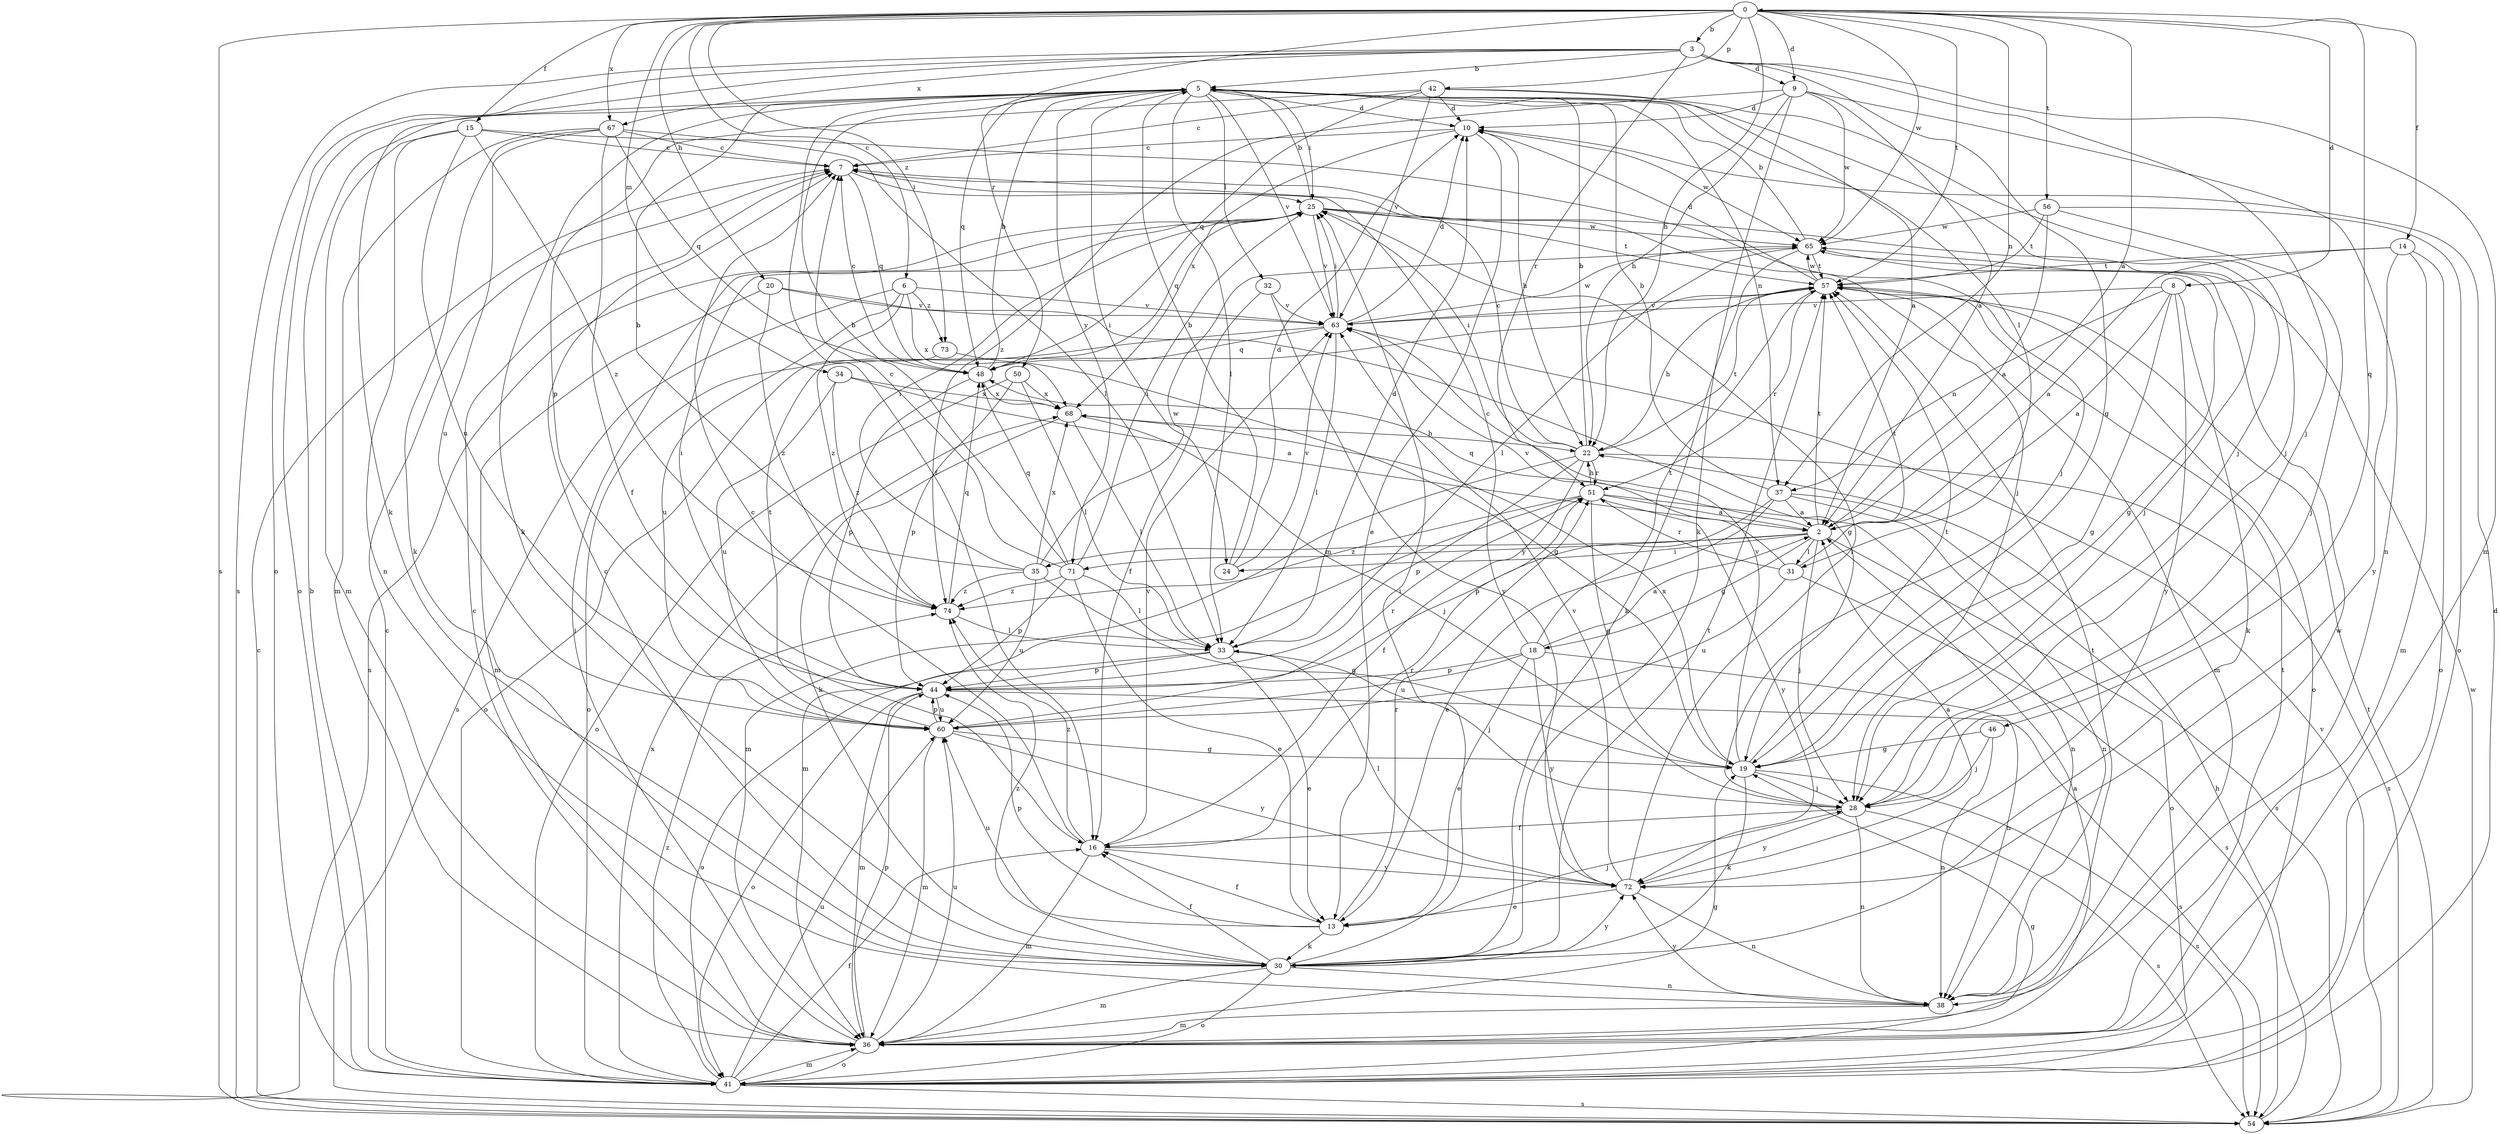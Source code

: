 strict digraph  {
0;
2;
3;
5;
6;
7;
8;
9;
10;
13;
14;
15;
16;
18;
19;
20;
22;
24;
25;
28;
30;
31;
32;
33;
34;
35;
36;
37;
38;
41;
42;
44;
46;
48;
50;
51;
54;
56;
57;
60;
63;
65;
67;
68;
71;
72;
73;
74;
0 -> 3  [label=b];
0 -> 6  [label=c];
0 -> 8  [label=d];
0 -> 9  [label=d];
0 -> 14  [label=f];
0 -> 15  [label=f];
0 -> 20  [label=h];
0 -> 22  [label=h];
0 -> 34  [label=m];
0 -> 37  [label=n];
0 -> 42  [label=p];
0 -> 46  [label=q];
0 -> 50  [label=r];
0 -> 54  [label=s];
0 -> 56  [label=t];
0 -> 57  [label=t];
0 -> 65  [label=w];
0 -> 67  [label=x];
0 -> 73  [label=z];
2 -> 0  [label=a];
2 -> 18  [label=g];
2 -> 24  [label=i];
2 -> 28  [label=j];
2 -> 31  [label=l];
2 -> 35  [label=m];
2 -> 41  [label=o];
2 -> 48  [label=q];
2 -> 57  [label=t];
2 -> 71  [label=y];
3 -> 5  [label=b];
3 -> 9  [label=d];
3 -> 19  [label=g];
3 -> 28  [label=j];
3 -> 30  [label=k];
3 -> 36  [label=m];
3 -> 41  [label=o];
3 -> 51  [label=r];
3 -> 54  [label=s];
3 -> 67  [label=x];
5 -> 10  [label=d];
5 -> 16  [label=f];
5 -> 24  [label=i];
5 -> 25  [label=i];
5 -> 28  [label=j];
5 -> 30  [label=k];
5 -> 31  [label=l];
5 -> 32  [label=l];
5 -> 33  [label=l];
5 -> 37  [label=n];
5 -> 41  [label=o];
5 -> 48  [label=q];
5 -> 63  [label=v];
5 -> 71  [label=y];
6 -> 54  [label=s];
6 -> 60  [label=u];
6 -> 63  [label=v];
6 -> 68  [label=x];
6 -> 73  [label=z];
6 -> 74  [label=z];
7 -> 25  [label=i];
7 -> 28  [label=j];
7 -> 48  [label=q];
8 -> 2  [label=a];
8 -> 19  [label=g];
8 -> 30  [label=k];
8 -> 37  [label=n];
8 -> 63  [label=v];
8 -> 72  [label=y];
9 -> 2  [label=a];
9 -> 10  [label=d];
9 -> 22  [label=h];
9 -> 30  [label=k];
9 -> 38  [label=n];
9 -> 65  [label=w];
9 -> 74  [label=z];
10 -> 7  [label=c];
10 -> 13  [label=e];
10 -> 22  [label=h];
10 -> 65  [label=w];
10 -> 68  [label=x];
13 -> 16  [label=f];
13 -> 28  [label=j];
13 -> 30  [label=k];
13 -> 44  [label=p];
13 -> 51  [label=r];
13 -> 60  [label=u];
14 -> 2  [label=a];
14 -> 36  [label=m];
14 -> 41  [label=o];
14 -> 57  [label=t];
14 -> 72  [label=y];
15 -> 7  [label=c];
15 -> 28  [label=j];
15 -> 36  [label=m];
15 -> 38  [label=n];
15 -> 60  [label=u];
15 -> 74  [label=z];
16 -> 7  [label=c];
16 -> 36  [label=m];
16 -> 51  [label=r];
16 -> 63  [label=v];
16 -> 72  [label=y];
16 -> 74  [label=z];
18 -> 2  [label=a];
18 -> 7  [label=c];
18 -> 13  [label=e];
18 -> 38  [label=n];
18 -> 44  [label=p];
18 -> 57  [label=t];
18 -> 60  [label=u];
18 -> 72  [label=y];
19 -> 28  [label=j];
19 -> 30  [label=k];
19 -> 54  [label=s];
19 -> 57  [label=t];
19 -> 63  [label=v];
19 -> 68  [label=x];
20 -> 19  [label=g];
20 -> 36  [label=m];
20 -> 63  [label=v];
20 -> 74  [label=z];
22 -> 5  [label=b];
22 -> 7  [label=c];
22 -> 16  [label=f];
22 -> 25  [label=i];
22 -> 36  [label=m];
22 -> 44  [label=p];
22 -> 51  [label=r];
22 -> 54  [label=s];
22 -> 57  [label=t];
24 -> 5  [label=b];
24 -> 10  [label=d];
24 -> 63  [label=v];
25 -> 5  [label=b];
25 -> 28  [label=j];
25 -> 48  [label=q];
25 -> 54  [label=s];
25 -> 57  [label=t];
25 -> 63  [label=v];
25 -> 65  [label=w];
28 -> 16  [label=f];
28 -> 38  [label=n];
28 -> 54  [label=s];
28 -> 72  [label=y];
30 -> 7  [label=c];
30 -> 16  [label=f];
30 -> 25  [label=i];
30 -> 36  [label=m];
30 -> 38  [label=n];
30 -> 41  [label=o];
30 -> 57  [label=t];
30 -> 72  [label=y];
30 -> 74  [label=z];
31 -> 51  [label=r];
31 -> 54  [label=s];
31 -> 57  [label=t];
31 -> 60  [label=u];
31 -> 63  [label=v];
32 -> 16  [label=f];
32 -> 63  [label=v];
32 -> 72  [label=y];
33 -> 10  [label=d];
33 -> 13  [label=e];
33 -> 28  [label=j];
33 -> 41  [label=o];
33 -> 44  [label=p];
34 -> 2  [label=a];
34 -> 60  [label=u];
34 -> 68  [label=x];
34 -> 74  [label=z];
35 -> 5  [label=b];
35 -> 19  [label=g];
35 -> 25  [label=i];
35 -> 60  [label=u];
35 -> 65  [label=w];
35 -> 68  [label=x];
35 -> 74  [label=z];
36 -> 2  [label=a];
36 -> 7  [label=c];
36 -> 19  [label=g];
36 -> 25  [label=i];
36 -> 41  [label=o];
36 -> 44  [label=p];
36 -> 57  [label=t];
36 -> 60  [label=u];
37 -> 2  [label=a];
37 -> 5  [label=b];
37 -> 13  [label=e];
37 -> 38  [label=n];
37 -> 44  [label=p];
37 -> 54  [label=s];
38 -> 36  [label=m];
38 -> 57  [label=t];
38 -> 65  [label=w];
38 -> 72  [label=y];
41 -> 5  [label=b];
41 -> 7  [label=c];
41 -> 10  [label=d];
41 -> 16  [label=f];
41 -> 19  [label=g];
41 -> 36  [label=m];
41 -> 54  [label=s];
41 -> 60  [label=u];
41 -> 68  [label=x];
41 -> 74  [label=z];
42 -> 2  [label=a];
42 -> 7  [label=c];
42 -> 10  [label=d];
42 -> 28  [label=j];
42 -> 44  [label=p];
42 -> 48  [label=q];
42 -> 63  [label=v];
44 -> 25  [label=i];
44 -> 36  [label=m];
44 -> 41  [label=o];
44 -> 54  [label=s];
44 -> 60  [label=u];
46 -> 19  [label=g];
46 -> 28  [label=j];
46 -> 38  [label=n];
48 -> 5  [label=b];
48 -> 7  [label=c];
48 -> 44  [label=p];
48 -> 68  [label=x];
50 -> 33  [label=l];
50 -> 41  [label=o];
50 -> 44  [label=p];
50 -> 68  [label=x];
51 -> 2  [label=a];
51 -> 19  [label=g];
51 -> 22  [label=h];
51 -> 36  [label=m];
51 -> 38  [label=n];
51 -> 72  [label=y];
51 -> 74  [label=z];
54 -> 7  [label=c];
54 -> 22  [label=h];
54 -> 57  [label=t];
54 -> 63  [label=v];
54 -> 65  [label=w];
56 -> 2  [label=a];
56 -> 28  [label=j];
56 -> 41  [label=o];
56 -> 57  [label=t];
56 -> 65  [label=w];
57 -> 10  [label=d];
57 -> 22  [label=h];
57 -> 36  [label=m];
57 -> 41  [label=o];
57 -> 51  [label=r];
57 -> 63  [label=v];
57 -> 65  [label=w];
60 -> 19  [label=g];
60 -> 36  [label=m];
60 -> 44  [label=p];
60 -> 51  [label=r];
60 -> 57  [label=t];
60 -> 72  [label=y];
63 -> 10  [label=d];
63 -> 25  [label=i];
63 -> 33  [label=l];
63 -> 41  [label=o];
63 -> 48  [label=q];
63 -> 65  [label=w];
65 -> 5  [label=b];
65 -> 19  [label=g];
65 -> 30  [label=k];
65 -> 33  [label=l];
65 -> 57  [label=t];
67 -> 7  [label=c];
67 -> 16  [label=f];
67 -> 30  [label=k];
67 -> 33  [label=l];
67 -> 36  [label=m];
67 -> 48  [label=q];
67 -> 60  [label=u];
68 -> 22  [label=h];
68 -> 28  [label=j];
68 -> 30  [label=k];
68 -> 33  [label=l];
71 -> 5  [label=b];
71 -> 7  [label=c];
71 -> 13  [label=e];
71 -> 25  [label=i];
71 -> 33  [label=l];
71 -> 44  [label=p];
71 -> 48  [label=q];
71 -> 74  [label=z];
72 -> 2  [label=a];
72 -> 13  [label=e];
72 -> 25  [label=i];
72 -> 33  [label=l];
72 -> 38  [label=n];
72 -> 63  [label=v];
73 -> 19  [label=g];
73 -> 41  [label=o];
74 -> 33  [label=l];
74 -> 48  [label=q];
}
